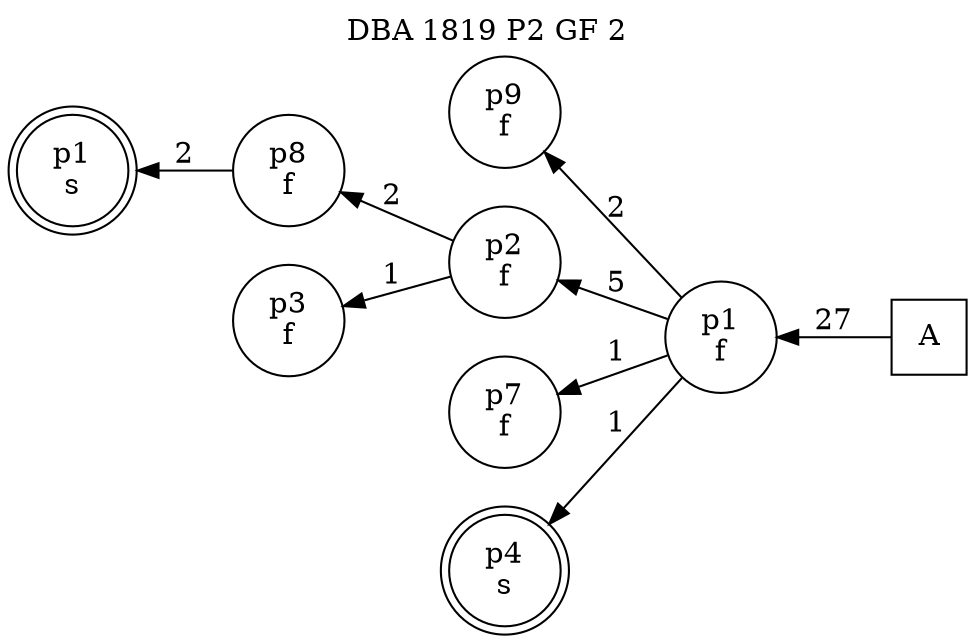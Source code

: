 digraph DBA_1819_P2_GF_2_GOOD {
labelloc="tl"
label= " DBA 1819 P2 GF 2 "
rankdir="RL";
graph [ size=" 10 , 10 !"]

"A" [shape="square" label="A"]
"p1_f" [shape="circle" label="p1
f"]
"p9_f" [shape="circle" label="p9
f"]
"p2_f" [shape="circle" label="p2
f"]
"p8_f" [shape="circle" label="p8
f"]
"p3_f" [shape="circle" label="p3
f"]
"p7_f" [shape="circle" label="p7
f"]
"p1_s" [shape="doublecircle" label="p1
s"]
"p4_s" [shape="doublecircle" label="p4
s"]
"A" -> "p1_f" [ label=27]
"p1_f" -> "p9_f" [ label=2]
"p1_f" -> "p2_f" [ label=5]
"p1_f" -> "p7_f" [ label=1]
"p1_f" -> "p4_s" [ label=1]
"p2_f" -> "p8_f" [ label=2]
"p2_f" -> "p3_f" [ label=1]
"p8_f" -> "p1_s" [ label=2]
}
